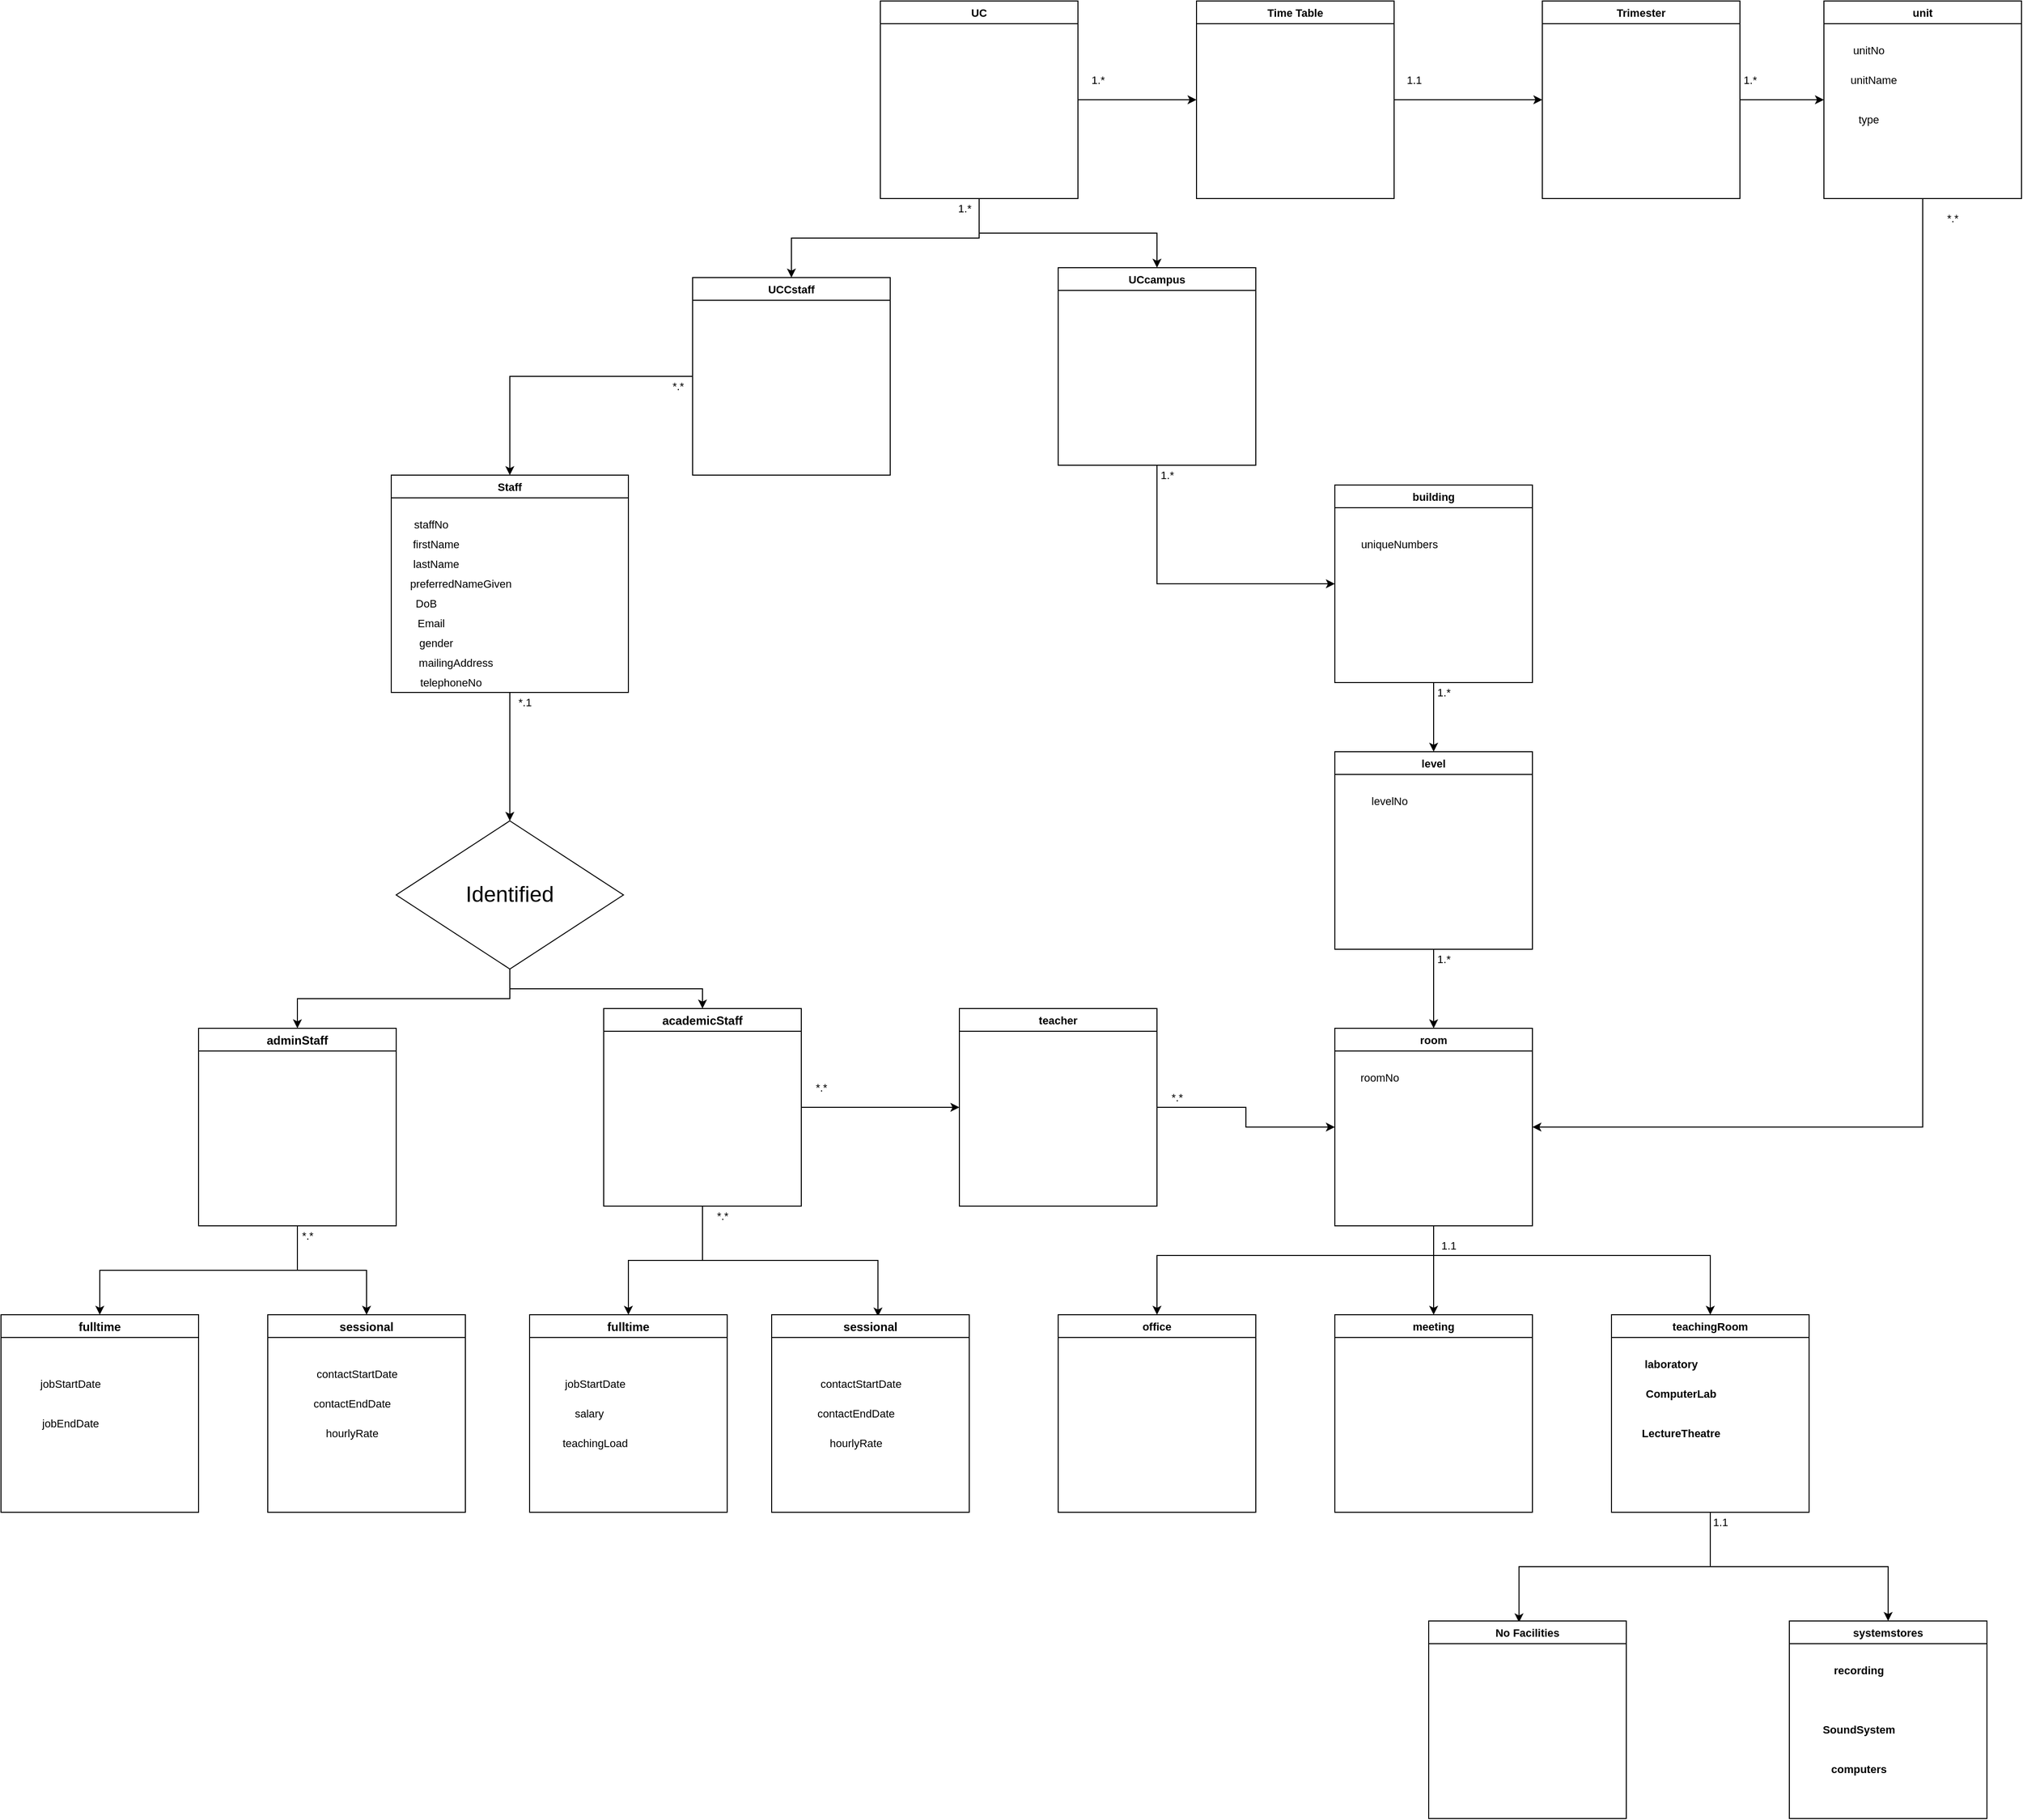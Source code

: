 <mxfile version="17.4.0" type="github">
  <diagram id="R2lEEEUBdFMjLlhIrx00" name="Page-1">
    <mxGraphModel dx="1943" dy="1640" grid="1" gridSize="10" guides="1" tooltips="1" connect="1" arrows="1" fold="1" page="1" pageScale="1" pageWidth="850" pageHeight="1100" math="0" shadow="0" extFonts="Permanent Marker^https://fonts.googleapis.com/css?family=Permanent+Marker">
      <root>
        <mxCell id="0" />
        <mxCell id="1" parent="0" />
        <mxCell id="U0DUnpZqwil9Vg-zqySL-77" style="edgeStyle=orthogonalEdgeStyle;rounded=0;orthogonalLoop=1;jettySize=auto;html=1;exitX=0.5;exitY=1;exitDx=0;exitDy=0;entryX=0.5;entryY=0;entryDx=0;entryDy=0;fontSize=11;" edge="1" parent="1" source="U0DUnpZqwil9Vg-zqySL-2" target="U0DUnpZqwil9Vg-zqySL-15">
          <mxGeometry relative="1" as="geometry" />
        </mxCell>
        <mxCell id="U0DUnpZqwil9Vg-zqySL-78" style="edgeStyle=orthogonalEdgeStyle;rounded=0;orthogonalLoop=1;jettySize=auto;html=1;exitX=0.5;exitY=1;exitDx=0;exitDy=0;entryX=0.538;entryY=0.009;entryDx=0;entryDy=0;entryPerimeter=0;fontSize=11;" edge="1" parent="1" source="U0DUnpZqwil9Vg-zqySL-2" target="U0DUnpZqwil9Vg-zqySL-5">
          <mxGeometry relative="1" as="geometry" />
        </mxCell>
        <mxCell id="U0DUnpZqwil9Vg-zqySL-158" style="edgeStyle=orthogonalEdgeStyle;rounded=0;orthogonalLoop=1;jettySize=auto;html=1;exitX=1;exitY=0.5;exitDx=0;exitDy=0;fontSize=11;" edge="1" parent="1" source="U0DUnpZqwil9Vg-zqySL-2" target="U0DUnpZqwil9Vg-zqySL-159">
          <mxGeometry relative="1" as="geometry">
            <mxPoint x="830" y="790" as="targetPoint" />
          </mxGeometry>
        </mxCell>
        <mxCell id="U0DUnpZqwil9Vg-zqySL-2" value="academicStaff" style="swimlane;" vertex="1" parent="1">
          <mxGeometry x="500" y="690" width="200" height="200" as="geometry" />
        </mxCell>
        <mxCell id="U0DUnpZqwil9Vg-zqySL-75" style="edgeStyle=orthogonalEdgeStyle;rounded=0;orthogonalLoop=1;jettySize=auto;html=1;exitX=0.5;exitY=1;exitDx=0;exitDy=0;fontSize=11;" edge="1" parent="1" source="U0DUnpZqwil9Vg-zqySL-3" target="U0DUnpZqwil9Vg-zqySL-8">
          <mxGeometry relative="1" as="geometry" />
        </mxCell>
        <mxCell id="U0DUnpZqwil9Vg-zqySL-76" style="edgeStyle=orthogonalEdgeStyle;rounded=0;orthogonalLoop=1;jettySize=auto;html=1;exitX=0.5;exitY=1;exitDx=0;exitDy=0;entryX=0.5;entryY=0;entryDx=0;entryDy=0;fontSize=11;" edge="1" parent="1" source="U0DUnpZqwil9Vg-zqySL-3" target="U0DUnpZqwil9Vg-zqySL-14">
          <mxGeometry relative="1" as="geometry" />
        </mxCell>
        <mxCell id="U0DUnpZqwil9Vg-zqySL-3" value="adminStaff" style="swimlane;" vertex="1" parent="1">
          <mxGeometry x="90" y="710" width="200" height="200" as="geometry" />
        </mxCell>
        <mxCell id="U0DUnpZqwil9Vg-zqySL-5" value="sessional" style="swimlane;" vertex="1" parent="1">
          <mxGeometry x="670" y="1000" width="200" height="200" as="geometry" />
        </mxCell>
        <mxCell id="U0DUnpZqwil9Vg-zqySL-72" value="contactEndDate" style="text;html=1;align=center;verticalAlign=middle;resizable=0;points=[];autosize=1;strokeColor=none;fillColor=none;fontSize=11;" vertex="1" parent="U0DUnpZqwil9Vg-zqySL-5">
          <mxGeometry x="40" y="90" width="90" height="20" as="geometry" />
        </mxCell>
        <mxCell id="U0DUnpZqwil9Vg-zqySL-73" value="contactStartDate" style="text;html=1;align=center;verticalAlign=middle;resizable=0;points=[];autosize=1;strokeColor=none;fillColor=none;fontSize=11;" vertex="1" parent="U0DUnpZqwil9Vg-zqySL-5">
          <mxGeometry x="40" y="60" width="100" height="20" as="geometry" />
        </mxCell>
        <mxCell id="U0DUnpZqwil9Vg-zqySL-74" value="hourlyRate" style="text;html=1;align=center;verticalAlign=middle;resizable=0;points=[];autosize=1;strokeColor=none;fillColor=none;fontSize=11;" vertex="1" parent="U0DUnpZqwil9Vg-zqySL-5">
          <mxGeometry x="50" y="120" width="70" height="20" as="geometry" />
        </mxCell>
        <mxCell id="U0DUnpZqwil9Vg-zqySL-8" value="fulltime" style="swimlane;" vertex="1" parent="1">
          <mxGeometry x="-110" y="1000" width="200" height="200" as="geometry" />
        </mxCell>
        <mxCell id="U0DUnpZqwil9Vg-zqySL-65" value="jobEndDate" style="text;html=1;align=center;verticalAlign=middle;resizable=0;points=[];autosize=1;strokeColor=none;fillColor=none;fontSize=11;" vertex="1" parent="U0DUnpZqwil9Vg-zqySL-8">
          <mxGeometry x="35" y="100" width="70" height="20" as="geometry" />
        </mxCell>
        <mxCell id="U0DUnpZqwil9Vg-zqySL-14" value="sessional" style="swimlane;" vertex="1" parent="1">
          <mxGeometry x="160" y="1000" width="200" height="200" as="geometry" />
        </mxCell>
        <mxCell id="U0DUnpZqwil9Vg-zqySL-67" value="contactEndDate" style="text;html=1;align=center;verticalAlign=middle;resizable=0;points=[];autosize=1;strokeColor=none;fillColor=none;fontSize=11;" vertex="1" parent="U0DUnpZqwil9Vg-zqySL-14">
          <mxGeometry x="40" y="80" width="90" height="20" as="geometry" />
        </mxCell>
        <mxCell id="U0DUnpZqwil9Vg-zqySL-66" value="contactStartDate" style="text;html=1;align=center;verticalAlign=middle;resizable=0;points=[];autosize=1;strokeColor=none;fillColor=none;fontSize=11;" vertex="1" parent="U0DUnpZqwil9Vg-zqySL-14">
          <mxGeometry x="40" y="50" width="100" height="20" as="geometry" />
        </mxCell>
        <mxCell id="U0DUnpZqwil9Vg-zqySL-68" value="hourlyRate" style="text;html=1;align=center;verticalAlign=middle;resizable=0;points=[];autosize=1;strokeColor=none;fillColor=none;fontSize=11;" vertex="1" parent="U0DUnpZqwil9Vg-zqySL-14">
          <mxGeometry x="50" y="110" width="70" height="20" as="geometry" />
        </mxCell>
        <mxCell id="U0DUnpZqwil9Vg-zqySL-15" value="fulltime" style="swimlane;" vertex="1" parent="1">
          <mxGeometry x="425" y="1000" width="200" height="200" as="geometry" />
        </mxCell>
        <mxCell id="U0DUnpZqwil9Vg-zqySL-69" value="jobStartDate" style="text;html=1;align=center;verticalAlign=middle;resizable=0;points=[];autosize=1;strokeColor=none;fillColor=none;fontSize=11;" vertex="1" parent="U0DUnpZqwil9Vg-zqySL-15">
          <mxGeometry x="26" y="60" width="80" height="20" as="geometry" />
        </mxCell>
        <mxCell id="U0DUnpZqwil9Vg-zqySL-70" value="salary" style="text;html=1;align=center;verticalAlign=middle;resizable=0;points=[];autosize=1;strokeColor=none;fillColor=none;fontSize=11;" vertex="1" parent="U0DUnpZqwil9Vg-zqySL-15">
          <mxGeometry x="35" y="90" width="50" height="20" as="geometry" />
        </mxCell>
        <mxCell id="U0DUnpZqwil9Vg-zqySL-71" value="teachingLoad" style="text;html=1;align=center;verticalAlign=middle;resizable=0;points=[];autosize=1;strokeColor=none;fillColor=none;fontSize=11;" vertex="1" parent="U0DUnpZqwil9Vg-zqySL-15">
          <mxGeometry x="26" y="120" width="80" height="20" as="geometry" />
        </mxCell>
        <mxCell id="U0DUnpZqwil9Vg-zqySL-62" style="edgeStyle=orthogonalEdgeStyle;rounded=0;orthogonalLoop=1;jettySize=auto;html=1;entryX=0.5;entryY=0;entryDx=0;entryDy=0;fontSize=11;" edge="1" parent="1" source="U0DUnpZqwil9Vg-zqySL-35" target="U0DUnpZqwil9Vg-zqySL-3">
          <mxGeometry relative="1" as="geometry" />
        </mxCell>
        <mxCell id="U0DUnpZqwil9Vg-zqySL-63" style="edgeStyle=orthogonalEdgeStyle;rounded=0;orthogonalLoop=1;jettySize=auto;html=1;entryX=0.5;entryY=0;entryDx=0;entryDy=0;fontSize=11;" edge="1" parent="1" source="U0DUnpZqwil9Vg-zqySL-35" target="U0DUnpZqwil9Vg-zqySL-2">
          <mxGeometry relative="1" as="geometry" />
        </mxCell>
        <mxCell id="U0DUnpZqwil9Vg-zqySL-35" value="Identified" style="rhombus;whiteSpace=wrap;html=1;fontSize=22;" vertex="1" parent="1">
          <mxGeometry x="290" y="500" width="230" height="150" as="geometry" />
        </mxCell>
        <mxCell id="U0DUnpZqwil9Vg-zqySL-61" style="edgeStyle=orthogonalEdgeStyle;rounded=0;orthogonalLoop=1;jettySize=auto;html=1;fontSize=11;" edge="1" parent="1" source="U0DUnpZqwil9Vg-zqySL-36" target="U0DUnpZqwil9Vg-zqySL-35">
          <mxGeometry relative="1" as="geometry" />
        </mxCell>
        <mxCell id="U0DUnpZqwil9Vg-zqySL-36" value="Staff" style="swimlane;fontSize=11;fontStyle=1" vertex="1" parent="1">
          <mxGeometry x="285" y="150" width="240" height="220" as="geometry" />
        </mxCell>
        <mxCell id="U0DUnpZqwil9Vg-zqySL-37" value="staffNo" style="text;html=1;align=center;verticalAlign=middle;resizable=0;points=[];autosize=1;strokeColor=none;fillColor=none;fontSize=11;" vertex="1" parent="U0DUnpZqwil9Vg-zqySL-36">
          <mxGeometry x="15" y="40" width="50" height="20" as="geometry" />
        </mxCell>
        <mxCell id="U0DUnpZqwil9Vg-zqySL-38" value="firstName" style="text;html=1;align=center;verticalAlign=middle;resizable=0;points=[];autosize=1;strokeColor=none;fillColor=none;fontSize=11;" vertex="1" parent="U0DUnpZqwil9Vg-zqySL-36">
          <mxGeometry x="15" y="60" width="60" height="20" as="geometry" />
        </mxCell>
        <mxCell id="U0DUnpZqwil9Vg-zqySL-39" value="lastName" style="text;html=1;align=center;verticalAlign=middle;resizable=0;points=[];autosize=1;strokeColor=none;fillColor=none;fontSize=11;" vertex="1" parent="U0DUnpZqwil9Vg-zqySL-36">
          <mxGeometry x="15" y="80" width="60" height="20" as="geometry" />
        </mxCell>
        <mxCell id="U0DUnpZqwil9Vg-zqySL-40" value="preferredNameGiven" style="text;html=1;align=center;verticalAlign=middle;resizable=0;points=[];autosize=1;strokeColor=none;fillColor=none;fontSize=11;" vertex="1" parent="U0DUnpZqwil9Vg-zqySL-36">
          <mxGeometry x="10" y="100" width="120" height="20" as="geometry" />
        </mxCell>
        <mxCell id="U0DUnpZqwil9Vg-zqySL-41" value="DoB" style="text;html=1;align=center;verticalAlign=middle;resizable=0;points=[];autosize=1;strokeColor=none;fillColor=none;fontSize=11;" vertex="1" parent="U0DUnpZqwil9Vg-zqySL-36">
          <mxGeometry x="15" y="120" width="40" height="20" as="geometry" />
        </mxCell>
        <mxCell id="U0DUnpZqwil9Vg-zqySL-42" value="Email" style="text;html=1;align=center;verticalAlign=middle;resizable=0;points=[];autosize=1;strokeColor=none;fillColor=none;fontSize=11;" vertex="1" parent="U0DUnpZqwil9Vg-zqySL-36">
          <mxGeometry x="20" y="140" width="40" height="20" as="geometry" />
        </mxCell>
        <mxCell id="U0DUnpZqwil9Vg-zqySL-43" value="gender" style="text;html=1;align=center;verticalAlign=middle;resizable=0;points=[];autosize=1;strokeColor=none;fillColor=none;fontSize=11;" vertex="1" parent="U0DUnpZqwil9Vg-zqySL-36">
          <mxGeometry x="20" y="160" width="50" height="20" as="geometry" />
        </mxCell>
        <mxCell id="U0DUnpZqwil9Vg-zqySL-44" value="mailingAddress" style="text;html=1;align=center;verticalAlign=middle;resizable=0;points=[];autosize=1;strokeColor=none;fillColor=none;fontSize=11;" vertex="1" parent="U0DUnpZqwil9Vg-zqySL-36">
          <mxGeometry x="20" y="180" width="90" height="20" as="geometry" />
        </mxCell>
        <mxCell id="U0DUnpZqwil9Vg-zqySL-45" value="telephoneNo" style="text;html=1;align=center;verticalAlign=middle;resizable=0;points=[];autosize=1;strokeColor=none;fillColor=none;fontSize=11;" vertex="1" parent="U0DUnpZqwil9Vg-zqySL-36">
          <mxGeometry x="20" y="200" width="80" height="20" as="geometry" />
        </mxCell>
        <mxCell id="U0DUnpZqwil9Vg-zqySL-64" value="jobStartDate" style="text;html=1;align=center;verticalAlign=middle;resizable=0;points=[];autosize=1;strokeColor=none;fillColor=none;fontSize=11;" vertex="1" parent="1">
          <mxGeometry x="-80" y="1060" width="80" height="20" as="geometry" />
        </mxCell>
        <mxCell id="U0DUnpZqwil9Vg-zqySL-82" style="edgeStyle=orthogonalEdgeStyle;rounded=0;orthogonalLoop=1;jettySize=auto;html=1;exitX=0.5;exitY=1;exitDx=0;exitDy=0;fontSize=11;" edge="1" parent="1" source="U0DUnpZqwil9Vg-zqySL-79">
          <mxGeometry relative="1" as="geometry">
            <mxPoint x="1340" y="430" as="targetPoint" />
          </mxGeometry>
        </mxCell>
        <mxCell id="U0DUnpZqwil9Vg-zqySL-79" value="building" style="swimlane;fontSize=11;" vertex="1" parent="1">
          <mxGeometry x="1240" y="160" width="200" height="200" as="geometry" />
        </mxCell>
        <mxCell id="U0DUnpZqwil9Vg-zqySL-80" value="uniqueNumbers" style="text;html=1;align=center;verticalAlign=middle;resizable=0;points=[];autosize=1;strokeColor=none;fillColor=none;fontSize=11;" vertex="1" parent="U0DUnpZqwil9Vg-zqySL-79">
          <mxGeometry x="20" y="50" width="90" height="20" as="geometry" />
        </mxCell>
        <mxCell id="U0DUnpZqwil9Vg-zqySL-111" style="edgeStyle=orthogonalEdgeStyle;rounded=0;orthogonalLoop=1;jettySize=auto;html=1;entryX=0.5;entryY=0;entryDx=0;entryDy=0;fontSize=11;" edge="1" parent="1" source="U0DUnpZqwil9Vg-zqySL-83" target="U0DUnpZqwil9Vg-zqySL-85">
          <mxGeometry relative="1" as="geometry" />
        </mxCell>
        <mxCell id="U0DUnpZqwil9Vg-zqySL-83" value="level" style="swimlane;fontSize=11;" vertex="1" parent="1">
          <mxGeometry x="1240" y="430" width="200" height="200" as="geometry" />
        </mxCell>
        <mxCell id="U0DUnpZqwil9Vg-zqySL-84" value="levelNo" style="text;html=1;align=center;verticalAlign=middle;resizable=0;points=[];autosize=1;strokeColor=none;fillColor=none;fontSize=11;" vertex="1" parent="U0DUnpZqwil9Vg-zqySL-83">
          <mxGeometry x="30" y="40" width="50" height="20" as="geometry" />
        </mxCell>
        <mxCell id="U0DUnpZqwil9Vg-zqySL-108" style="edgeStyle=orthogonalEdgeStyle;rounded=0;orthogonalLoop=1;jettySize=auto;html=1;fontSize=11;" edge="1" parent="1" source="U0DUnpZqwil9Vg-zqySL-85" target="U0DUnpZqwil9Vg-zqySL-89">
          <mxGeometry relative="1" as="geometry" />
        </mxCell>
        <mxCell id="U0DUnpZqwil9Vg-zqySL-109" style="edgeStyle=orthogonalEdgeStyle;rounded=0;orthogonalLoop=1;jettySize=auto;html=1;entryX=0.5;entryY=0;entryDx=0;entryDy=0;fontSize=11;" edge="1" parent="1" source="U0DUnpZqwil9Vg-zqySL-85" target="U0DUnpZqwil9Vg-zqySL-90">
          <mxGeometry relative="1" as="geometry">
            <Array as="points">
              <mxPoint x="1340" y="940" />
              <mxPoint x="1060" y="940" />
            </Array>
          </mxGeometry>
        </mxCell>
        <mxCell id="U0DUnpZqwil9Vg-zqySL-135" style="edgeStyle=orthogonalEdgeStyle;rounded=0;orthogonalLoop=1;jettySize=auto;html=1;entryX=0.5;entryY=0;entryDx=0;entryDy=0;fontSize=11;" edge="1" parent="1" source="U0DUnpZqwil9Vg-zqySL-85" target="U0DUnpZqwil9Vg-zqySL-87">
          <mxGeometry relative="1" as="geometry">
            <Array as="points">
              <mxPoint x="1340" y="940" />
              <mxPoint x="1620" y="940" />
            </Array>
          </mxGeometry>
        </mxCell>
        <mxCell id="U0DUnpZqwil9Vg-zqySL-85" value="room" style="swimlane;fontSize=11;" vertex="1" parent="1">
          <mxGeometry x="1240" y="710" width="200" height="200" as="geometry" />
        </mxCell>
        <mxCell id="U0DUnpZqwil9Vg-zqySL-86" value="roomNo" style="text;html=1;align=center;verticalAlign=middle;resizable=0;points=[];autosize=1;strokeColor=none;fillColor=none;fontSize=11;" vertex="1" parent="U0DUnpZqwil9Vg-zqySL-85">
          <mxGeometry x="20" y="40" width="50" height="20" as="geometry" />
        </mxCell>
        <mxCell id="U0DUnpZqwil9Vg-zqySL-140" style="edgeStyle=orthogonalEdgeStyle;rounded=0;orthogonalLoop=1;jettySize=auto;html=1;entryX=0.457;entryY=0.007;entryDx=0;entryDy=0;entryPerimeter=0;fontSize=11;" edge="1" parent="1" source="U0DUnpZqwil9Vg-zqySL-87" target="U0DUnpZqwil9Vg-zqySL-136">
          <mxGeometry relative="1" as="geometry" />
        </mxCell>
        <mxCell id="U0DUnpZqwil9Vg-zqySL-141" style="edgeStyle=orthogonalEdgeStyle;rounded=0;orthogonalLoop=1;jettySize=auto;html=1;fontSize=11;" edge="1" parent="1" source="U0DUnpZqwil9Vg-zqySL-87" target="U0DUnpZqwil9Vg-zqySL-97">
          <mxGeometry relative="1" as="geometry" />
        </mxCell>
        <mxCell id="U0DUnpZqwil9Vg-zqySL-87" value="teachingRoom" style="swimlane;fontSize=11;startSize=23;" vertex="1" parent="1">
          <mxGeometry x="1520" y="1000" width="200" height="200" as="geometry" />
        </mxCell>
        <mxCell id="U0DUnpZqwil9Vg-zqySL-133" value="&lt;span style=&quot;font-weight: 700&quot;&gt;ComputerLab&lt;/span&gt;" style="text;html=1;align=center;verticalAlign=middle;resizable=0;points=[];autosize=1;strokeColor=none;fillColor=none;fontSize=11;" vertex="1" parent="U0DUnpZqwil9Vg-zqySL-87">
          <mxGeometry x="25" y="70" width="90" height="20" as="geometry" />
        </mxCell>
        <mxCell id="U0DUnpZqwil9Vg-zqySL-134" value="&lt;span style=&quot;font-weight: 700&quot;&gt;LectureTheatre&lt;/span&gt;" style="text;html=1;align=center;verticalAlign=middle;resizable=0;points=[];autosize=1;strokeColor=none;fillColor=none;fontSize=11;" vertex="1" parent="U0DUnpZqwil9Vg-zqySL-87">
          <mxGeometry x="25" y="110" width="90" height="20" as="geometry" />
        </mxCell>
        <mxCell id="U0DUnpZqwil9Vg-zqySL-132" value="&lt;span style=&quot;font-weight: 700&quot;&gt;laboratory&lt;/span&gt;" style="text;html=1;align=center;verticalAlign=middle;resizable=0;points=[];autosize=1;strokeColor=none;fillColor=none;fontSize=11;" vertex="1" parent="U0DUnpZqwil9Vg-zqySL-87">
          <mxGeometry x="25" y="40" width="70" height="20" as="geometry" />
        </mxCell>
        <mxCell id="U0DUnpZqwil9Vg-zqySL-89" value="meeting" style="swimlane;fontSize=11;" vertex="1" parent="1">
          <mxGeometry x="1240" y="1000" width="200" height="200" as="geometry" />
        </mxCell>
        <mxCell id="U0DUnpZqwil9Vg-zqySL-90" value="office" style="swimlane;fontSize=11;" vertex="1" parent="1">
          <mxGeometry x="960" y="1000" width="200" height="200" as="geometry" />
        </mxCell>
        <mxCell id="U0DUnpZqwil9Vg-zqySL-97" value="systemstores" style="swimlane;fontSize=11;" vertex="1" parent="1">
          <mxGeometry x="1700" y="1310" width="200" height="200" as="geometry" />
        </mxCell>
        <mxCell id="U0DUnpZqwil9Vg-zqySL-112" value="1.*" style="text;html=1;align=center;verticalAlign=middle;resizable=0;points=[];autosize=1;strokeColor=none;fillColor=none;fontSize=11;" vertex="1" parent="1">
          <mxGeometry x="1335" y="360" width="30" height="20" as="geometry" />
        </mxCell>
        <mxCell id="U0DUnpZqwil9Vg-zqySL-113" value="1.*" style="text;html=1;align=center;verticalAlign=middle;resizable=0;points=[];autosize=1;strokeColor=none;fillColor=none;fontSize=11;" vertex="1" parent="1">
          <mxGeometry x="1335" y="630" width="30" height="20" as="geometry" />
        </mxCell>
        <mxCell id="U0DUnpZqwil9Vg-zqySL-114" value="1.1" style="text;html=1;align=center;verticalAlign=middle;resizable=0;points=[];autosize=1;strokeColor=none;fillColor=none;fontSize=11;" vertex="1" parent="1">
          <mxGeometry x="1340" y="920" width="30" height="20" as="geometry" />
        </mxCell>
        <mxCell id="U0DUnpZqwil9Vg-zqySL-118" value="*.1" style="text;html=1;align=center;verticalAlign=middle;resizable=0;points=[];autosize=1;strokeColor=none;fillColor=none;fontSize=11;" vertex="1" parent="1">
          <mxGeometry x="405" y="370" width="30" height="20" as="geometry" />
        </mxCell>
        <mxCell id="U0DUnpZqwil9Vg-zqySL-119" value="*.*" style="text;html=1;align=center;verticalAlign=middle;resizable=0;points=[];autosize=1;strokeColor=none;fillColor=none;fontSize=11;" vertex="1" parent="1">
          <mxGeometry x="185" y="910" width="30" height="20" as="geometry" />
        </mxCell>
        <mxCell id="U0DUnpZqwil9Vg-zqySL-120" value="*.*" style="text;html=1;align=center;verticalAlign=middle;resizable=0;points=[];autosize=1;strokeColor=none;fillColor=none;fontSize=11;" vertex="1" parent="1">
          <mxGeometry x="605" y="890" width="30" height="20" as="geometry" />
        </mxCell>
        <mxCell id="U0DUnpZqwil9Vg-zqySL-125" style="edgeStyle=orthogonalEdgeStyle;rounded=0;orthogonalLoop=1;jettySize=auto;html=1;entryX=0.5;entryY=0;entryDx=0;entryDy=0;fontSize=11;" edge="1" parent="1" source="U0DUnpZqwil9Vg-zqySL-121" target="U0DUnpZqwil9Vg-zqySL-122">
          <mxGeometry relative="1" as="geometry" />
        </mxCell>
        <mxCell id="U0DUnpZqwil9Vg-zqySL-126" style="edgeStyle=orthogonalEdgeStyle;rounded=0;orthogonalLoop=1;jettySize=auto;html=1;fontSize=11;" edge="1" parent="1" source="U0DUnpZqwil9Vg-zqySL-121" target="U0DUnpZqwil9Vg-zqySL-124">
          <mxGeometry relative="1" as="geometry" />
        </mxCell>
        <mxCell id="U0DUnpZqwil9Vg-zqySL-142" style="edgeStyle=orthogonalEdgeStyle;rounded=0;orthogonalLoop=1;jettySize=auto;html=1;fontSize=11;" edge="1" parent="1" source="U0DUnpZqwil9Vg-zqySL-121" target="U0DUnpZqwil9Vg-zqySL-143">
          <mxGeometry relative="1" as="geometry">
            <mxPoint x="1200" y="-230" as="targetPoint" />
          </mxGeometry>
        </mxCell>
        <mxCell id="U0DUnpZqwil9Vg-zqySL-121" value="UC" style="swimlane;fontSize=11;" vertex="1" parent="1">
          <mxGeometry x="780" y="-330" width="200" height="200" as="geometry" />
        </mxCell>
        <mxCell id="U0DUnpZqwil9Vg-zqySL-161" style="edgeStyle=orthogonalEdgeStyle;rounded=0;orthogonalLoop=1;jettySize=auto;html=1;entryX=0.5;entryY=0;entryDx=0;entryDy=0;fontSize=11;" edge="1" parent="1" source="U0DUnpZqwil9Vg-zqySL-122" target="U0DUnpZqwil9Vg-zqySL-36">
          <mxGeometry relative="1" as="geometry" />
        </mxCell>
        <mxCell id="U0DUnpZqwil9Vg-zqySL-122" value="UCCstaff" style="swimlane;fontSize=11;" vertex="1" parent="1">
          <mxGeometry x="590" y="-50" width="200" height="200" as="geometry" />
        </mxCell>
        <mxCell id="U0DUnpZqwil9Vg-zqySL-150" style="edgeStyle=orthogonalEdgeStyle;rounded=0;orthogonalLoop=1;jettySize=auto;html=1;exitX=0.5;exitY=1;exitDx=0;exitDy=0;entryX=0;entryY=0.5;entryDx=0;entryDy=0;fontSize=11;" edge="1" parent="1" source="U0DUnpZqwil9Vg-zqySL-124" target="U0DUnpZqwil9Vg-zqySL-79">
          <mxGeometry relative="1" as="geometry" />
        </mxCell>
        <mxCell id="U0DUnpZqwil9Vg-zqySL-124" value="UCcampus" style="swimlane;fontSize=11;" vertex="1" parent="1">
          <mxGeometry x="960" y="-60" width="200" height="200" as="geometry" />
        </mxCell>
        <mxCell id="U0DUnpZqwil9Vg-zqySL-136" value="No Facilities" style="swimlane;fontSize=11;" vertex="1" parent="1">
          <mxGeometry x="1335" y="1310" width="200" height="200" as="geometry" />
        </mxCell>
        <mxCell id="U0DUnpZqwil9Vg-zqySL-137" value="&lt;span style=&quot;font-weight: 700&quot;&gt;recording&lt;/span&gt;" style="text;html=1;align=center;verticalAlign=middle;resizable=0;points=[];autosize=1;strokeColor=none;fillColor=none;fontSize=11;" vertex="1" parent="1">
          <mxGeometry x="1735" y="1350" width="70" height="20" as="geometry" />
        </mxCell>
        <mxCell id="U0DUnpZqwil9Vg-zqySL-138" value="&lt;span style=&quot;font-weight: 700&quot;&gt;SoundSystem&lt;/span&gt;" style="text;html=1;align=center;verticalAlign=middle;resizable=0;points=[];autosize=1;strokeColor=none;fillColor=none;fontSize=11;" vertex="1" parent="1">
          <mxGeometry x="1725" y="1410" width="90" height="20" as="geometry" />
        </mxCell>
        <mxCell id="U0DUnpZqwil9Vg-zqySL-139" value="&lt;span style=&quot;font-weight: 700&quot;&gt;computers&lt;/span&gt;" style="text;html=1;align=center;verticalAlign=middle;resizable=0;points=[];autosize=1;strokeColor=none;fillColor=none;fontSize=11;" vertex="1" parent="1">
          <mxGeometry x="1735" y="1450" width="70" height="20" as="geometry" />
        </mxCell>
        <mxCell id="U0DUnpZqwil9Vg-zqySL-145" style="edgeStyle=orthogonalEdgeStyle;rounded=0;orthogonalLoop=1;jettySize=auto;html=1;entryX=0;entryY=0.5;entryDx=0;entryDy=0;fontSize=11;" edge="1" parent="1" source="U0DUnpZqwil9Vg-zqySL-143" target="U0DUnpZqwil9Vg-zqySL-144">
          <mxGeometry relative="1" as="geometry" />
        </mxCell>
        <mxCell id="U0DUnpZqwil9Vg-zqySL-143" value="Time Table" style="swimlane;fontSize=11;" vertex="1" parent="1">
          <mxGeometry x="1100" y="-330" width="200" height="200" as="geometry" />
        </mxCell>
        <mxCell id="U0DUnpZqwil9Vg-zqySL-146" style="edgeStyle=orthogonalEdgeStyle;rounded=0;orthogonalLoop=1;jettySize=auto;html=1;exitX=1;exitY=0.5;exitDx=0;exitDy=0;fontSize=11;" edge="1" parent="1" source="U0DUnpZqwil9Vg-zqySL-144" target="U0DUnpZqwil9Vg-zqySL-147">
          <mxGeometry relative="1" as="geometry">
            <mxPoint x="1730" y="-229.667" as="targetPoint" />
          </mxGeometry>
        </mxCell>
        <mxCell id="U0DUnpZqwil9Vg-zqySL-144" value="Trimester" style="swimlane;fontSize=11;" vertex="1" parent="1">
          <mxGeometry x="1450" y="-330" width="200" height="200" as="geometry" />
        </mxCell>
        <mxCell id="U0DUnpZqwil9Vg-zqySL-157" style="edgeStyle=orthogonalEdgeStyle;rounded=0;orthogonalLoop=1;jettySize=auto;html=1;exitX=0.5;exitY=1;exitDx=0;exitDy=0;entryX=1;entryY=0.5;entryDx=0;entryDy=0;fontSize=11;" edge="1" parent="1" source="U0DUnpZqwil9Vg-zqySL-147" target="U0DUnpZqwil9Vg-zqySL-85">
          <mxGeometry relative="1" as="geometry">
            <Array as="points">
              <mxPoint x="1835" y="810" />
            </Array>
          </mxGeometry>
        </mxCell>
        <mxCell id="U0DUnpZqwil9Vg-zqySL-147" value="unit" style="swimlane;fontSize=11;" vertex="1" parent="1">
          <mxGeometry x="1735" y="-329.997" width="200" height="200" as="geometry" />
        </mxCell>
        <mxCell id="U0DUnpZqwil9Vg-zqySL-148" value="unitNo" style="text;html=1;align=center;verticalAlign=middle;resizable=0;points=[];autosize=1;strokeColor=none;fillColor=none;fontSize=11;" vertex="1" parent="U0DUnpZqwil9Vg-zqySL-147">
          <mxGeometry x="20" y="39.997" width="50" height="20" as="geometry" />
        </mxCell>
        <mxCell id="U0DUnpZqwil9Vg-zqySL-149" value="unitName" style="text;html=1;align=center;verticalAlign=middle;resizable=0;points=[];autosize=1;strokeColor=none;fillColor=none;fontSize=11;" vertex="1" parent="U0DUnpZqwil9Vg-zqySL-147">
          <mxGeometry x="20" y="69.997" width="60" height="20" as="geometry" />
        </mxCell>
        <mxCell id="U0DUnpZqwil9Vg-zqySL-156" value="type" style="text;html=1;align=center;verticalAlign=middle;resizable=0;points=[];autosize=1;strokeColor=none;fillColor=none;fontSize=11;" vertex="1" parent="U0DUnpZqwil9Vg-zqySL-147">
          <mxGeometry x="25" y="109.997" width="40" height="20" as="geometry" />
        </mxCell>
        <mxCell id="U0DUnpZqwil9Vg-zqySL-160" style="edgeStyle=orthogonalEdgeStyle;rounded=0;orthogonalLoop=1;jettySize=auto;html=1;exitX=1;exitY=0.5;exitDx=0;exitDy=0;entryX=0;entryY=0.5;entryDx=0;entryDy=0;fontSize=11;" edge="1" parent="1" source="U0DUnpZqwil9Vg-zqySL-159" target="U0DUnpZqwil9Vg-zqySL-85">
          <mxGeometry relative="1" as="geometry" />
        </mxCell>
        <mxCell id="U0DUnpZqwil9Vg-zqySL-159" value="teacher" style="swimlane;fontSize=11;" vertex="1" parent="1">
          <mxGeometry x="860" y="690" width="200" height="200" as="geometry" />
        </mxCell>
        <mxCell id="U0DUnpZqwil9Vg-zqySL-163" value="1.*" style="text;html=1;align=center;verticalAlign=middle;resizable=0;points=[];autosize=1;strokeColor=none;fillColor=none;fontSize=11;" vertex="1" parent="1">
          <mxGeometry x="850" y="-130" width="30" height="20" as="geometry" />
        </mxCell>
        <mxCell id="U0DUnpZqwil9Vg-zqySL-164" value="*.*" style="text;html=1;align=center;verticalAlign=middle;resizable=0;points=[];autosize=1;strokeColor=none;fillColor=none;fontSize=11;" vertex="1" parent="1">
          <mxGeometry x="560" y="50" width="30" height="20" as="geometry" />
        </mxCell>
        <mxCell id="U0DUnpZqwil9Vg-zqySL-165" value="*.*" style="text;html=1;align=center;verticalAlign=middle;resizable=0;points=[];autosize=1;strokeColor=none;fillColor=none;fontSize=11;" vertex="1" parent="1">
          <mxGeometry x="705" y="760" width="30" height="20" as="geometry" />
        </mxCell>
        <mxCell id="U0DUnpZqwil9Vg-zqySL-166" value="*.*" style="text;html=1;align=center;verticalAlign=middle;resizable=0;points=[];autosize=1;strokeColor=none;fillColor=none;fontSize=11;" vertex="1" parent="1">
          <mxGeometry x="1065" y="770" width="30" height="20" as="geometry" />
        </mxCell>
        <mxCell id="U0DUnpZqwil9Vg-zqySL-167" value="1.*" style="text;html=1;align=center;verticalAlign=middle;resizable=0;points=[];autosize=1;strokeColor=none;fillColor=none;fontSize=11;" vertex="1" parent="1">
          <mxGeometry x="1055" y="140" width="30" height="20" as="geometry" />
        </mxCell>
        <mxCell id="U0DUnpZqwil9Vg-zqySL-168" value="1.1" style="text;html=1;align=center;verticalAlign=middle;resizable=0;points=[];autosize=1;strokeColor=none;fillColor=none;fontSize=11;" vertex="1" parent="1">
          <mxGeometry x="1615" y="1200" width="30" height="20" as="geometry" />
        </mxCell>
        <mxCell id="U0DUnpZqwil9Vg-zqySL-169" value="1.*" style="text;html=1;align=center;verticalAlign=middle;resizable=0;points=[];autosize=1;strokeColor=none;fillColor=none;fontSize=11;" vertex="1" parent="1">
          <mxGeometry x="985" y="-260" width="30" height="20" as="geometry" />
        </mxCell>
        <mxCell id="U0DUnpZqwil9Vg-zqySL-170" value="1.1" style="text;html=1;align=center;verticalAlign=middle;resizable=0;points=[];autosize=1;strokeColor=none;fillColor=none;fontSize=11;" vertex="1" parent="1">
          <mxGeometry x="1305" y="-260" width="30" height="20" as="geometry" />
        </mxCell>
        <mxCell id="U0DUnpZqwil9Vg-zqySL-171" value="1.*" style="text;html=1;align=center;verticalAlign=middle;resizable=0;points=[];autosize=1;strokeColor=none;fillColor=none;fontSize=11;" vertex="1" parent="1">
          <mxGeometry x="1645" y="-260" width="30" height="20" as="geometry" />
        </mxCell>
        <mxCell id="U0DUnpZqwil9Vg-zqySL-172" value="*.*" style="text;html=1;align=center;verticalAlign=middle;resizable=0;points=[];autosize=1;strokeColor=none;fillColor=none;fontSize=11;" vertex="1" parent="1">
          <mxGeometry x="1850" y="-120" width="30" height="20" as="geometry" />
        </mxCell>
      </root>
    </mxGraphModel>
  </diagram>
</mxfile>
